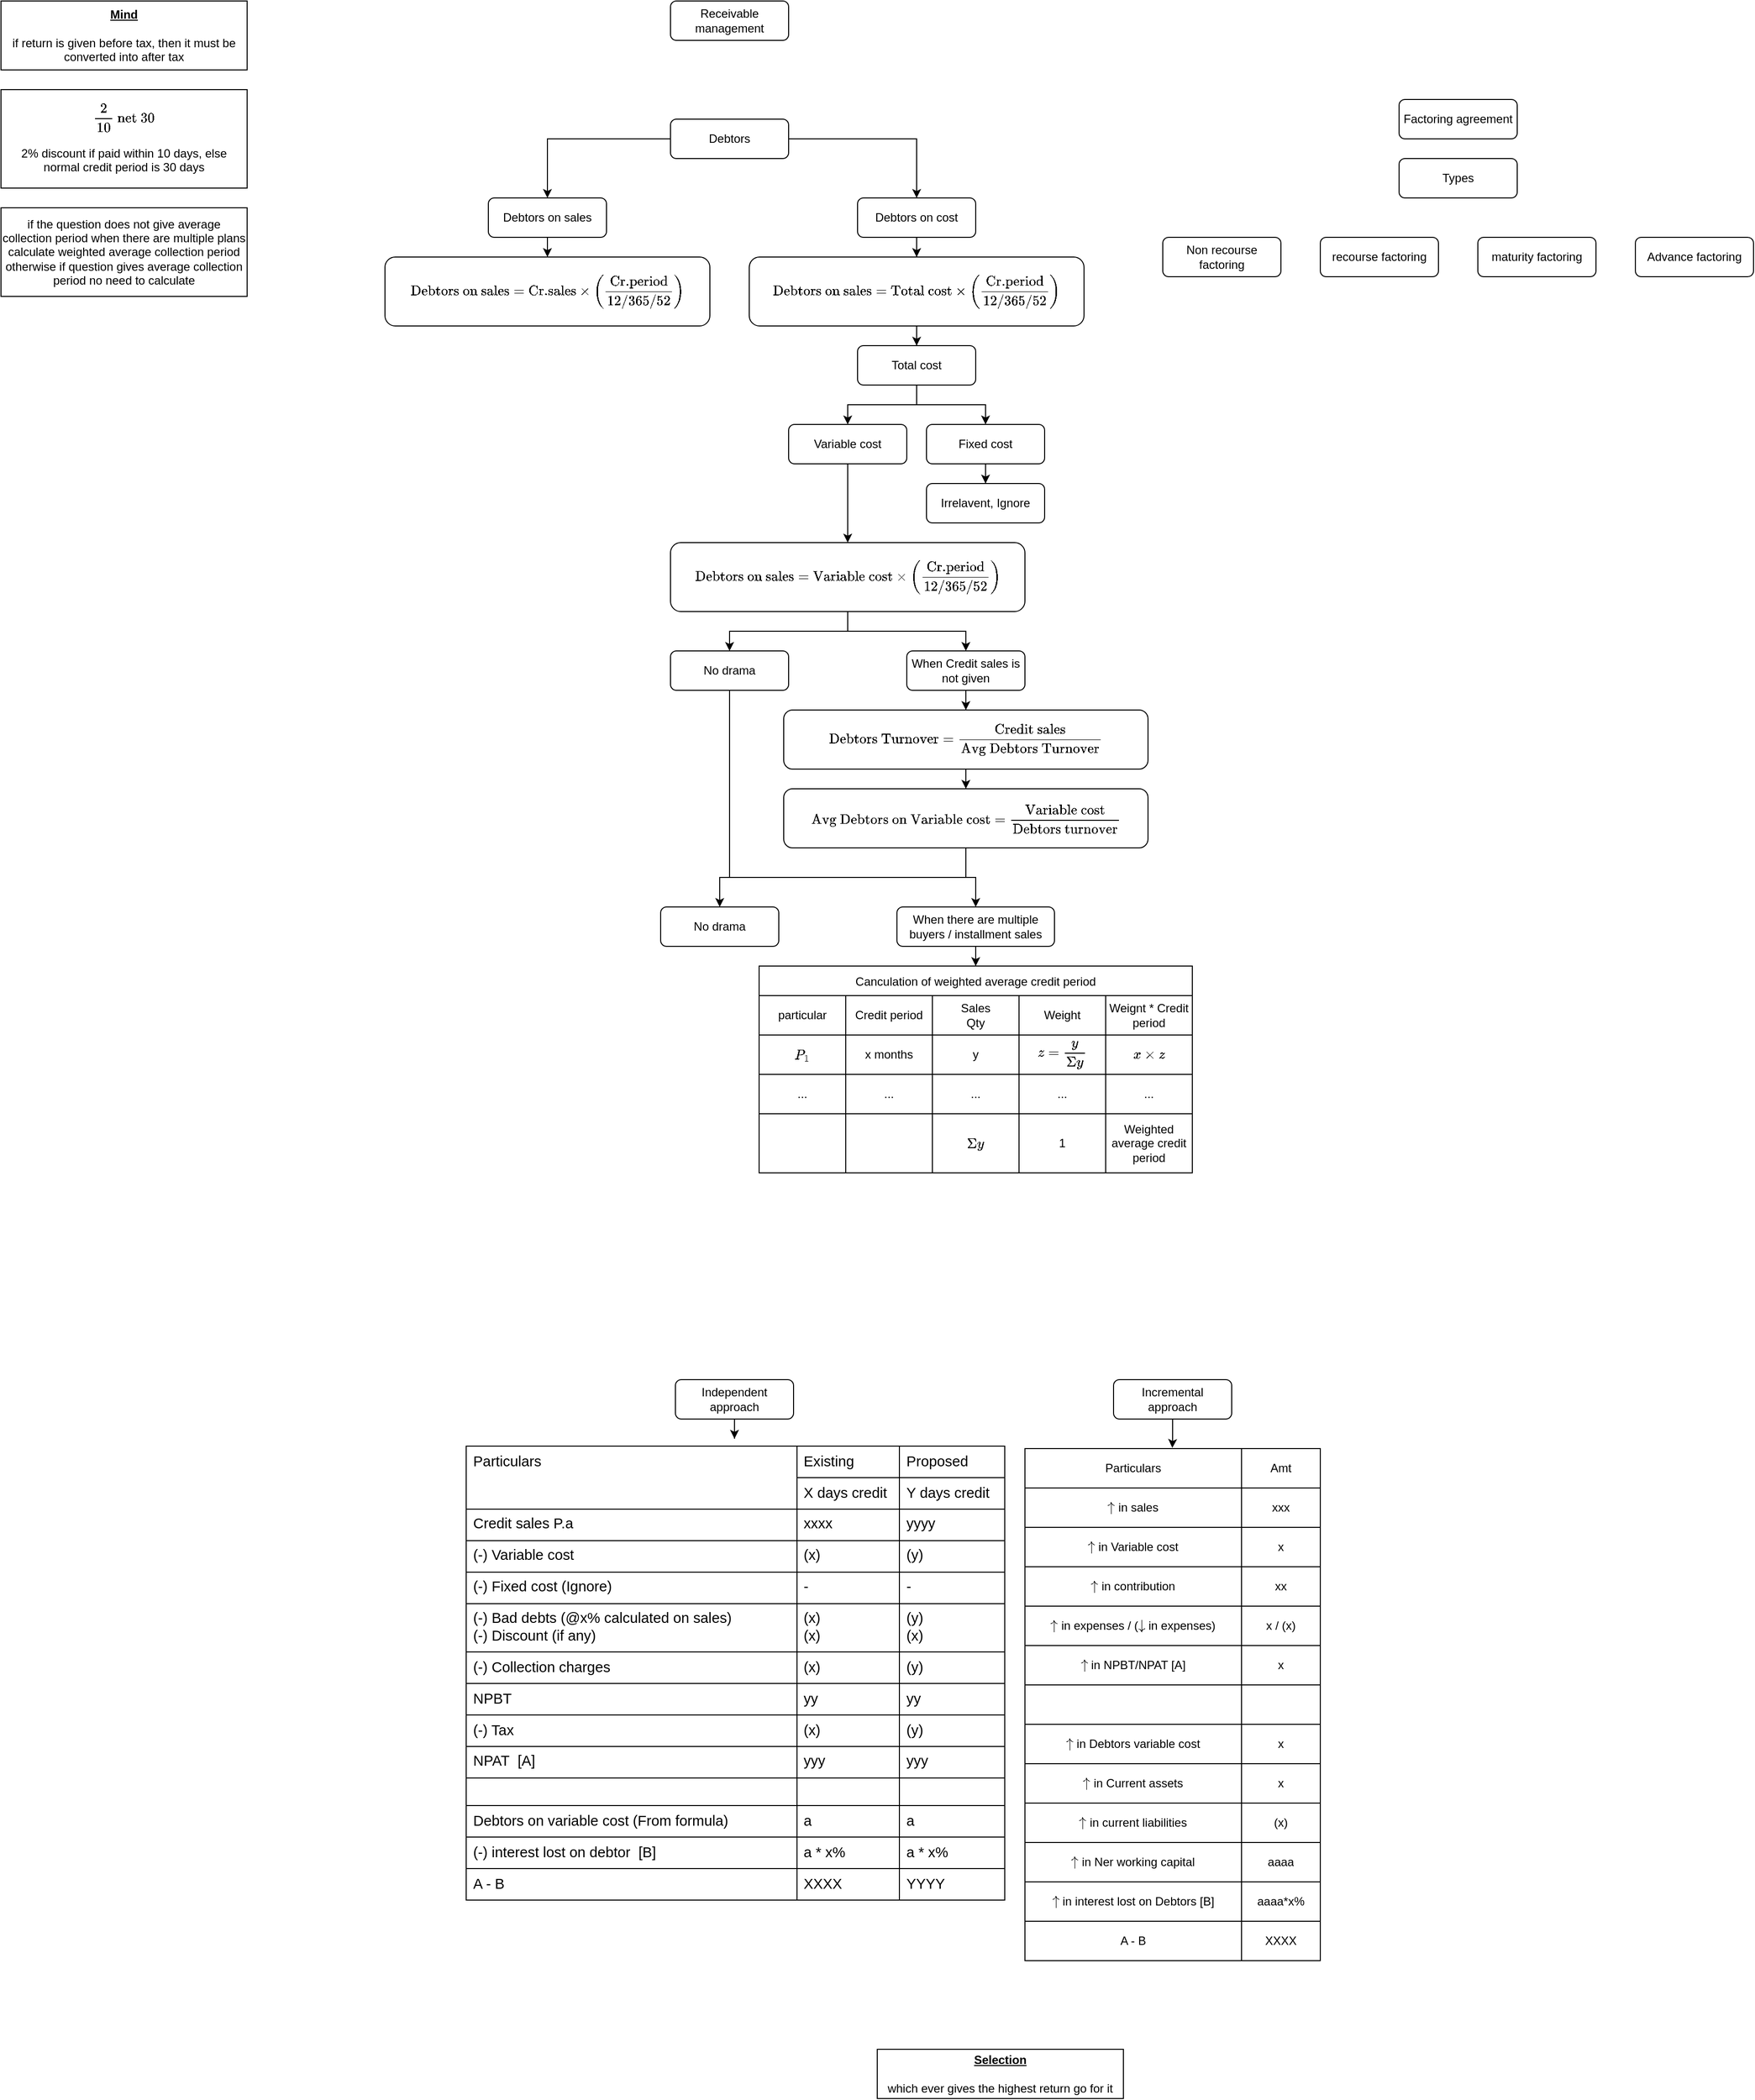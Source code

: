 <mxfile version="14.9.3" type="github">
  <diagram id="UIdEuoUsaXTuPdmNOl_K" name="Page-1">
    <mxGraphModel dx="2636" dy="896" grid="1" gridSize="10" guides="1" tooltips="1" connect="1" arrows="1" fold="1" page="1" pageScale="1" pageWidth="850" pageHeight="1100" math="1" shadow="0">
      <root>
        <mxCell id="0" />
        <mxCell id="1" parent="0" />
        <mxCell id="jX1o0PaKv8pk1o8IosKb-1" value="Receivable management" style="rounded=1;whiteSpace=wrap;html=1;" parent="1" vertex="1">
          <mxGeometry x="360" width="120" height="40" as="geometry" />
        </mxCell>
        <mxCell id="jX1o0PaKv8pk1o8IosKb-22" style="edgeStyle=orthogonalEdgeStyle;rounded=0;orthogonalLoop=1;jettySize=auto;html=1;" parent="1" source="jX1o0PaKv8pk1o8IosKb-2" target="jX1o0PaKv8pk1o8IosKb-3" edge="1">
          <mxGeometry relative="1" as="geometry" />
        </mxCell>
        <mxCell id="jX1o0PaKv8pk1o8IosKb-23" style="edgeStyle=orthogonalEdgeStyle;rounded=0;orthogonalLoop=1;jettySize=auto;html=1;" parent="1" source="jX1o0PaKv8pk1o8IosKb-2" target="jX1o0PaKv8pk1o8IosKb-4" edge="1">
          <mxGeometry relative="1" as="geometry" />
        </mxCell>
        <mxCell id="jX1o0PaKv8pk1o8IosKb-2" value="Debtors" style="rounded=1;whiteSpace=wrap;html=1;" parent="1" vertex="1">
          <mxGeometry x="360" y="120" width="120" height="40" as="geometry" />
        </mxCell>
        <mxCell id="jX1o0PaKv8pk1o8IosKb-6" style="edgeStyle=orthogonalEdgeStyle;rounded=0;orthogonalLoop=1;jettySize=auto;html=1;" parent="1" source="jX1o0PaKv8pk1o8IosKb-3" target="jX1o0PaKv8pk1o8IosKb-5" edge="1">
          <mxGeometry relative="1" as="geometry" />
        </mxCell>
        <mxCell id="jX1o0PaKv8pk1o8IosKb-3" value="Debtors on sales" style="rounded=1;whiteSpace=wrap;html=1;" parent="1" vertex="1">
          <mxGeometry x="175" y="200" width="120" height="40" as="geometry" />
        </mxCell>
        <mxCell id="jX1o0PaKv8pk1o8IosKb-9" style="edgeStyle=orthogonalEdgeStyle;rounded=0;orthogonalLoop=1;jettySize=auto;html=1;" parent="1" source="jX1o0PaKv8pk1o8IosKb-4" target="jX1o0PaKv8pk1o8IosKb-7" edge="1">
          <mxGeometry relative="1" as="geometry" />
        </mxCell>
        <mxCell id="jX1o0PaKv8pk1o8IosKb-4" value="Debtors on cost" style="rounded=1;whiteSpace=wrap;html=1;" parent="1" vertex="1">
          <mxGeometry x="550" y="200" width="120" height="40" as="geometry" />
        </mxCell>
        <mxCell id="jX1o0PaKv8pk1o8IosKb-5" value="`\text{Debtors on sales} = \text{Cr.sales} xx (\text{Cr.period}/\text{12/365/52})`" style="rounded=1;whiteSpace=wrap;html=1;" parent="1" vertex="1">
          <mxGeometry x="70" y="260" width="330" height="70" as="geometry" />
        </mxCell>
        <mxCell id="jX1o0PaKv8pk1o8IosKb-20" style="edgeStyle=orthogonalEdgeStyle;rounded=0;orthogonalLoop=1;jettySize=auto;html=1;" parent="1" source="jX1o0PaKv8pk1o8IosKb-7" target="jX1o0PaKv8pk1o8IosKb-10" edge="1">
          <mxGeometry relative="1" as="geometry" />
        </mxCell>
        <mxCell id="jX1o0PaKv8pk1o8IosKb-7" value="`\text{Debtors on sales} = \text{Total cost} xx (\text{Cr.period}/\text{12/365/52})`" style="rounded=1;whiteSpace=wrap;html=1;" parent="1" vertex="1">
          <mxGeometry x="440" y="260" width="340" height="70" as="geometry" />
        </mxCell>
        <mxCell id="jX1o0PaKv8pk1o8IosKb-13" style="edgeStyle=orthogonalEdgeStyle;rounded=0;orthogonalLoop=1;jettySize=auto;html=1;" parent="1" source="jX1o0PaKv8pk1o8IosKb-10" target="jX1o0PaKv8pk1o8IosKb-11" edge="1">
          <mxGeometry relative="1" as="geometry" />
        </mxCell>
        <mxCell id="jX1o0PaKv8pk1o8IosKb-14" style="edgeStyle=orthogonalEdgeStyle;rounded=0;orthogonalLoop=1;jettySize=auto;html=1;" parent="1" source="jX1o0PaKv8pk1o8IosKb-10" target="jX1o0PaKv8pk1o8IosKb-12" edge="1">
          <mxGeometry relative="1" as="geometry" />
        </mxCell>
        <mxCell id="jX1o0PaKv8pk1o8IosKb-10" value="Total cost" style="rounded=1;whiteSpace=wrap;html=1;" parent="1" vertex="1">
          <mxGeometry x="550" y="350" width="120" height="40" as="geometry" />
        </mxCell>
        <mxCell id="jX1o0PaKv8pk1o8IosKb-18" style="edgeStyle=orthogonalEdgeStyle;rounded=0;orthogonalLoop=1;jettySize=auto;html=1;" parent="1" source="jX1o0PaKv8pk1o8IosKb-11" target="jX1o0PaKv8pk1o8IosKb-21" edge="1">
          <mxGeometry relative="1" as="geometry">
            <mxPoint x="540" y="490" as="targetPoint" />
          </mxGeometry>
        </mxCell>
        <mxCell id="jX1o0PaKv8pk1o8IosKb-11" value="Variable cost" style="rounded=1;whiteSpace=wrap;html=1;" parent="1" vertex="1">
          <mxGeometry x="480" y="430" width="120" height="40" as="geometry" />
        </mxCell>
        <mxCell id="jX1o0PaKv8pk1o8IosKb-19" style="edgeStyle=orthogonalEdgeStyle;rounded=0;orthogonalLoop=1;jettySize=auto;html=1;" parent="1" source="jX1o0PaKv8pk1o8IosKb-12" target="jX1o0PaKv8pk1o8IosKb-17" edge="1">
          <mxGeometry relative="1" as="geometry" />
        </mxCell>
        <mxCell id="jX1o0PaKv8pk1o8IosKb-12" value="Fixed cost" style="rounded=1;whiteSpace=wrap;html=1;" parent="1" vertex="1">
          <mxGeometry x="620" y="430" width="120" height="40" as="geometry" />
        </mxCell>
        <mxCell id="jX1o0PaKv8pk1o8IosKb-17" value="Irrelavent, Ignore" style="rounded=1;whiteSpace=wrap;html=1;" parent="1" vertex="1">
          <mxGeometry x="620" y="490" width="120" height="40" as="geometry" />
        </mxCell>
        <mxCell id="dmRQIC54Is3TJMsPzp_G-64" style="edgeStyle=orthogonalEdgeStyle;rounded=0;orthogonalLoop=1;jettySize=auto;html=1;entryX=0.5;entryY=0;entryDx=0;entryDy=0;" parent="1" source="jX1o0PaKv8pk1o8IosKb-21" target="dmRQIC54Is3TJMsPzp_G-56" edge="1">
          <mxGeometry relative="1" as="geometry" />
        </mxCell>
        <mxCell id="dmRQIC54Is3TJMsPzp_G-65" style="edgeStyle=orthogonalEdgeStyle;rounded=0;orthogonalLoop=1;jettySize=auto;html=1;" parent="1" source="jX1o0PaKv8pk1o8IosKb-21" target="dmRQIC54Is3TJMsPzp_G-57" edge="1">
          <mxGeometry relative="1" as="geometry" />
        </mxCell>
        <mxCell id="jX1o0PaKv8pk1o8IosKb-21" value="`\text{Debtors on sales} = \text{Variable cost} xx (\text{Cr.period}/\text{12/365/52})`" style="rounded=1;whiteSpace=wrap;html=1;" parent="1" vertex="1">
          <mxGeometry x="360" y="550" width="360" height="70" as="geometry" />
        </mxCell>
        <mxCell id="jX1o0PaKv8pk1o8IosKb-24" value="&lt;div dir=&quot;ltr&quot; style=&quot;margin-left: 0pt&quot; id=&quot;docs-internal-guid-9cd4c7f6-7fff-7b18-153d-72f92d299515&quot; align=&quot;left&quot;&gt;&lt;table style=&quot;border: none ; border-collapse: collapse&quot;&gt;&lt;colgroup&gt;&lt;col width=&quot;378&quot;&gt;&lt;col width=&quot;111&quot;&gt;&lt;col width=&quot;112&quot;&gt;&lt;/colgroup&gt;&lt;tbody&gt;&lt;tr style=&quot;height: 21pt&quot;&gt;&lt;td rowspan=&quot;2&quot; style=&quot;border-left: solid #000000 1pt ; border-right: solid #000000 1pt ; border-bottom: solid #000000 1pt ; border-top: solid #000000 1pt ; vertical-align: top ; background-color: #ffffff ; padding: 5pt 5pt 5pt 5pt ; overflow: hidden ; overflow-wrap: break-word&quot;&gt;&lt;p dir=&quot;ltr&quot; style=&quot;line-height: 1.2 ; margin-top: 0pt ; margin-bottom: 0pt&quot;&gt;&lt;span style=&quot;font-size: 11pt ; font-family: &amp;#34;arial&amp;#34; ; color: rgb(0 , 0 , 0) ; background-color: transparent ; font-weight: 400 ; font-style: normal ; font-variant: normal ; text-decoration: none ; vertical-align: baseline&quot;&gt;Particulars&lt;/span&gt;&lt;/p&gt;&lt;/td&gt;&lt;td style=&quot;border-left: solid #000000 1pt ; border-right: solid #000000 1pt ; border-bottom: solid #000000 1pt ; border-top: solid #000000 1pt ; vertical-align: top ; background-color: #ffffff ; padding: 5pt 5pt 5pt 5pt ; overflow: hidden ; overflow-wrap: break-word&quot;&gt;&lt;p dir=&quot;ltr&quot; style=&quot;line-height: 1.2 ; margin-top: 0pt ; margin-bottom: 0pt&quot;&gt;&lt;span style=&quot;font-size: 11pt ; font-family: &amp;#34;arial&amp;#34; ; color: rgb(0 , 0 , 0) ; background-color: transparent ; font-weight: 400 ; font-style: normal ; font-variant: normal ; text-decoration: none ; vertical-align: baseline&quot;&gt;Existing&lt;/span&gt;&lt;/p&gt;&lt;/td&gt;&lt;td style=&quot;border-left: solid #000000 1pt ; border-right: solid #000000 1pt ; border-bottom: solid #000000 1pt ; border-top: solid #000000 1pt ; vertical-align: top ; background-color: #ffffff ; padding: 5pt 5pt 5pt 5pt ; overflow: hidden ; overflow-wrap: break-word&quot;&gt;&lt;p dir=&quot;ltr&quot; style=&quot;line-height: 1.2 ; margin-top: 0pt ; margin-bottom: 0pt&quot;&gt;&lt;span style=&quot;font-size: 11pt ; font-family: &amp;#34;arial&amp;#34; ; color: rgb(0 , 0 , 0) ; background-color: transparent ; font-weight: 400 ; font-style: normal ; font-variant: normal ; text-decoration: none ; vertical-align: baseline&quot;&gt;Proposed&lt;/span&gt;&lt;/p&gt;&lt;/td&gt;&lt;/tr&gt;&lt;tr style=&quot;height: 21pt&quot;&gt;&lt;td style=&quot;border-left: solid #000000 1pt ; border-right: solid #000000 1pt ; border-bottom: solid #000000 1pt ; border-top: solid #000000 1pt ; vertical-align: top ; background-color: #ffffff ; padding: 5pt 5pt 5pt 5pt ; overflow: hidden ; overflow-wrap: break-word&quot;&gt;&lt;p dir=&quot;ltr&quot; style=&quot;line-height: 1.2 ; margin-top: 0pt ; margin-bottom: 0pt&quot;&gt;&lt;span style=&quot;font-size: 11pt ; font-family: &amp;#34;arial&amp;#34; ; color: rgb(0 , 0 , 0) ; background-color: transparent ; font-weight: 400 ; font-style: normal ; font-variant: normal ; text-decoration: none ; vertical-align: baseline&quot;&gt;X days credit&lt;/span&gt;&lt;/p&gt;&lt;/td&gt;&lt;td style=&quot;border-left: solid #000000 1pt ; border-right: solid #000000 1pt ; border-bottom: solid #000000 1pt ; border-top: solid #000000 1pt ; vertical-align: top ; background-color: #ffffff ; padding: 5pt 5pt 5pt 5pt ; overflow: hidden ; overflow-wrap: break-word&quot;&gt;&lt;p dir=&quot;ltr&quot; style=&quot;line-height: 1.2 ; margin-top: 0pt ; margin-bottom: 0pt&quot;&gt;&lt;span style=&quot;font-size: 11pt ; font-family: &amp;#34;arial&amp;#34; ; color: rgb(0 , 0 , 0) ; background-color: transparent ; font-weight: 400 ; font-style: normal ; font-variant: normal ; text-decoration: none ; vertical-align: baseline&quot;&gt;Y days credit&lt;/span&gt;&lt;/p&gt;&lt;/td&gt;&lt;/tr&gt;&lt;tr style=&quot;height: 0pt&quot;&gt;&lt;td style=&quot;border-left: solid #000000 1pt ; border-right: solid #000000 1pt ; border-bottom: solid #000000 1pt ; border-top: solid #000000 1pt ; vertical-align: top ; background-color: #ffffff ; padding: 5pt 5pt 5pt 5pt ; overflow: hidden ; overflow-wrap: break-word&quot;&gt;&lt;p dir=&quot;ltr&quot; style=&quot;line-height: 1.2 ; margin-top: 0pt ; margin-bottom: 0pt&quot;&gt;&lt;span style=&quot;font-size: 11pt ; font-family: &amp;#34;arial&amp;#34; ; color: rgb(0 , 0 , 0) ; background-color: transparent ; font-weight: 400 ; font-style: normal ; font-variant: normal ; text-decoration: none ; vertical-align: baseline&quot;&gt;Credit sales P.a&lt;/span&gt;&lt;/p&gt;&lt;/td&gt;&lt;td style=&quot;border-left: solid #000000 1pt ; border-right: solid #000000 1pt ; border-bottom: solid #000000 1pt ; border-top: solid #000000 1pt ; vertical-align: top ; background-color: #ffffff ; padding: 5pt 5pt 5pt 5pt ; overflow: hidden ; overflow-wrap: break-word&quot;&gt;&lt;p dir=&quot;ltr&quot; style=&quot;line-height: 1.2 ; margin-top: 0pt ; margin-bottom: 0pt&quot;&gt;&lt;span style=&quot;font-size: 11pt ; font-family: &amp;#34;arial&amp;#34; ; color: rgb(0 , 0 , 0) ; background-color: transparent ; font-weight: 400 ; font-style: normal ; font-variant: normal ; text-decoration: none ; vertical-align: baseline&quot;&gt;xxxx&lt;/span&gt;&lt;/p&gt;&lt;/td&gt;&lt;td style=&quot;border-left: solid #000000 1pt ; border-right: solid #000000 1pt ; border-bottom: solid #000000 1pt ; border-top: solid #000000 1pt ; vertical-align: top ; background-color: #ffffff ; padding: 5pt 5pt 5pt 5pt ; overflow: hidden ; overflow-wrap: break-word&quot;&gt;&lt;p dir=&quot;ltr&quot; style=&quot;line-height: 1.2 ; margin-top: 0pt ; margin-bottom: 0pt&quot;&gt;&lt;span style=&quot;font-size: 11pt ; font-family: &amp;#34;arial&amp;#34; ; color: rgb(0 , 0 , 0) ; background-color: transparent ; font-weight: 400 ; font-style: normal ; font-variant: normal ; text-decoration: none ; vertical-align: baseline&quot;&gt;yyyy&lt;/span&gt;&lt;/p&gt;&lt;/td&gt;&lt;/tr&gt;&lt;tr style=&quot;height: 0pt&quot;&gt;&lt;td style=&quot;border-left: solid #000000 1pt ; border-right: solid #000000 1pt ; border-bottom: solid #000000 1pt ; border-top: solid #000000 1pt ; vertical-align: top ; background-color: #ffffff ; padding: 5pt 5pt 5pt 5pt ; overflow: hidden ; overflow-wrap: break-word&quot;&gt;&lt;p dir=&quot;ltr&quot; style=&quot;line-height: 1.2 ; margin-top: 0pt ; margin-bottom: 0pt&quot;&gt;&lt;span style=&quot;font-size: 11pt ; font-family: &amp;#34;arial&amp;#34; ; color: rgb(0 , 0 , 0) ; background-color: transparent ; font-weight: 400 ; font-style: normal ; font-variant: normal ; text-decoration: none ; vertical-align: baseline&quot;&gt;(-) Variable cost&lt;/span&gt;&lt;/p&gt;&lt;/td&gt;&lt;td style=&quot;border-left: solid #000000 1pt ; border-right: solid #000000 1pt ; border-bottom: solid #000000 1pt ; border-top: solid #000000 1pt ; vertical-align: top ; background-color: #ffffff ; padding: 5pt 5pt 5pt 5pt ; overflow: hidden ; overflow-wrap: break-word&quot;&gt;&lt;p dir=&quot;ltr&quot; style=&quot;line-height: 1.2 ; margin-top: 0pt ; margin-bottom: 0pt&quot;&gt;&lt;span style=&quot;font-size: 11pt ; font-family: &amp;#34;arial&amp;#34; ; color: rgb(0 , 0 , 0) ; background-color: transparent ; font-weight: 400 ; font-style: normal ; font-variant: normal ; text-decoration: none ; vertical-align: baseline&quot;&gt;(x)&lt;/span&gt;&lt;/p&gt;&lt;/td&gt;&lt;td style=&quot;border-left: solid #000000 1pt ; border-right: solid #000000 1pt ; border-bottom: solid #000000 1pt ; border-top: solid #000000 1pt ; vertical-align: top ; background-color: #ffffff ; padding: 5pt 5pt 5pt 5pt ; overflow: hidden ; overflow-wrap: break-word&quot;&gt;&lt;p dir=&quot;ltr&quot; style=&quot;line-height: 1.2 ; margin-top: 0pt ; margin-bottom: 0pt&quot;&gt;&lt;span style=&quot;font-size: 11pt ; font-family: &amp;#34;arial&amp;#34; ; color: rgb(0 , 0 , 0) ; background-color: transparent ; font-weight: 400 ; font-style: normal ; font-variant: normal ; text-decoration: none ; vertical-align: baseline&quot;&gt;(y)&lt;/span&gt;&lt;/p&gt;&lt;/td&gt;&lt;/tr&gt;&lt;tr style=&quot;height: 0pt&quot;&gt;&lt;td style=&quot;border-left: solid #000000 1pt ; border-right: solid #000000 1pt ; border-bottom: solid #000000 1pt ; border-top: solid #000000 1pt ; vertical-align: top ; background-color: #ffffff ; padding: 5pt 5pt 5pt 5pt ; overflow: hidden ; overflow-wrap: break-word&quot;&gt;&lt;p dir=&quot;ltr&quot; style=&quot;line-height: 1.2 ; margin-top: 0pt ; margin-bottom: 0pt&quot;&gt;&lt;span style=&quot;font-size: 11pt ; font-family: &amp;#34;arial&amp;#34; ; color: rgb(0 , 0 , 0) ; background-color: transparent ; font-weight: 400 ; font-style: normal ; font-variant: normal ; text-decoration: none ; vertical-align: baseline&quot;&gt;(-) Fixed cost (Ignore)&lt;/span&gt;&lt;/p&gt;&lt;/td&gt;&lt;td style=&quot;border-left: solid #000000 1pt ; border-right: solid #000000 1pt ; border-bottom: solid #000000 1pt ; border-top: solid #000000 1pt ; vertical-align: top ; background-color: #ffffff ; padding: 5pt 5pt 5pt 5pt ; overflow: hidden ; overflow-wrap: break-word&quot;&gt;&lt;p dir=&quot;ltr&quot; style=&quot;line-height: 1.2 ; margin-top: 0pt ; margin-bottom: 0pt&quot;&gt;&lt;span style=&quot;font-size: 11pt ; font-family: &amp;#34;arial&amp;#34; ; color: rgb(0 , 0 , 0) ; background-color: transparent ; font-weight: 400 ; font-style: normal ; font-variant: normal ; text-decoration: none ; vertical-align: baseline&quot;&gt;-&lt;/span&gt;&lt;/p&gt;&lt;/td&gt;&lt;td style=&quot;border-left: solid #000000 1pt ; border-right: solid #000000 1pt ; border-bottom: solid #000000 1pt ; border-top: solid #000000 1pt ; vertical-align: top ; background-color: #ffffff ; padding: 5pt 5pt 5pt 5pt ; overflow: hidden ; overflow-wrap: break-word&quot;&gt;&lt;p dir=&quot;ltr&quot; style=&quot;line-height: 1.2 ; margin-top: 0pt ; margin-bottom: 0pt&quot;&gt;&lt;span style=&quot;font-size: 11pt ; font-family: &amp;#34;arial&amp;#34; ; color: rgb(0 , 0 , 0) ; background-color: transparent ; font-weight: 400 ; font-style: normal ; font-variant: normal ; text-decoration: none ; vertical-align: baseline&quot;&gt;-&lt;/span&gt;&lt;/p&gt;&lt;/td&gt;&lt;/tr&gt;&lt;tr style=&quot;height: 0pt&quot;&gt;&lt;td style=&quot;border-left: solid #000000 1pt ; border-right: solid #000000 1pt ; border-bottom: solid #000000 1pt ; border-top: solid #000000 1pt ; vertical-align: top ; background-color: #ffffff ; padding: 5pt 5pt 5pt 5pt ; overflow: hidden ; overflow-wrap: break-word&quot;&gt;&lt;p dir=&quot;ltr&quot; style=&quot;line-height: 1.2 ; margin-top: 0pt ; margin-bottom: 0pt&quot;&gt;&lt;span style=&quot;font-size: 11pt ; font-family: &amp;#34;arial&amp;#34; ; color: rgb(0 , 0 , 0) ; background-color: transparent ; font-weight: 400 ; font-style: normal ; font-variant: normal ; text-decoration: none ; vertical-align: baseline&quot;&gt;(-) Bad debts (@x% calculated on sales)&lt;br&gt;&lt;/span&gt;&lt;/p&gt;&lt;p dir=&quot;ltr&quot; style=&quot;line-height: 1.2 ; margin-top: 0pt ; margin-bottom: 0pt&quot;&gt;&lt;span style=&quot;font-size: 11pt ; font-family: &amp;#34;arial&amp;#34; ; color: rgb(0 , 0 , 0) ; background-color: transparent ; font-weight: 400 ; font-style: normal ; font-variant: normal ; text-decoration: none ; vertical-align: baseline&quot;&gt;(-) Discount (if any)&lt;br&gt;&lt;/span&gt;&lt;/p&gt;&lt;/td&gt;&lt;td style=&quot;border-left: solid #000000 1pt ; border-right: solid #000000 1pt ; border-bottom: solid #000000 1pt ; border-top: solid #000000 1pt ; vertical-align: top ; background-color: #ffffff ; padding: 5pt 5pt 5pt 5pt ; overflow: hidden ; overflow-wrap: break-word&quot;&gt;&lt;p dir=&quot;ltr&quot; style=&quot;line-height: 1.2 ; margin-top: 0pt ; margin-bottom: 0pt&quot;&gt;&lt;span style=&quot;font-size: 11pt ; font-family: &amp;#34;arial&amp;#34; ; color: rgb(0 , 0 , 0) ; background-color: transparent ; font-weight: 400 ; font-style: normal ; font-variant: normal ; text-decoration: none ; vertical-align: baseline&quot;&gt;(x)&lt;/span&gt;&lt;/p&gt;&lt;p dir=&quot;ltr&quot; style=&quot;line-height: 1.2 ; margin-top: 0pt ; margin-bottom: 0pt&quot;&gt;&lt;span style=&quot;font-size: 11pt ; font-family: &amp;#34;arial&amp;#34; ; color: rgb(0 , 0 , 0) ; background-color: transparent ; font-weight: 400 ; font-style: normal ; font-variant: normal ; text-decoration: none ; vertical-align: baseline&quot;&gt;(x)&lt;br&gt;&lt;/span&gt;&lt;/p&gt;&lt;/td&gt;&lt;td style=&quot;border-left: solid #000000 1pt ; border-right: solid #000000 1pt ; border-bottom: solid #000000 1pt ; border-top: solid #000000 1pt ; vertical-align: top ; background-color: #ffffff ; padding: 5pt 5pt 5pt 5pt ; overflow: hidden ; overflow-wrap: break-word&quot;&gt;&lt;p dir=&quot;ltr&quot; style=&quot;line-height: 1.2 ; margin-top: 0pt ; margin-bottom: 0pt&quot;&gt;&lt;span style=&quot;font-size: 11pt ; font-family: &amp;#34;arial&amp;#34; ; color: rgb(0 , 0 , 0) ; background-color: transparent ; font-weight: 400 ; font-style: normal ; font-variant: normal ; text-decoration: none ; vertical-align: baseline&quot;&gt;(y)&lt;/span&gt;&lt;/p&gt;&lt;p dir=&quot;ltr&quot; style=&quot;line-height: 1.2 ; margin-top: 0pt ; margin-bottom: 0pt&quot;&gt;&lt;span style=&quot;font-size: 11pt ; font-family: &amp;#34;arial&amp;#34; ; color: rgb(0 , 0 , 0) ; background-color: transparent ; font-weight: 400 ; font-style: normal ; font-variant: normal ; text-decoration: none ; vertical-align: baseline&quot;&gt;(x)&lt;br&gt;&lt;/span&gt;&lt;/p&gt;&lt;/td&gt;&lt;/tr&gt;&lt;tr style=&quot;height: 0pt&quot;&gt;&lt;td style=&quot;border-left: solid #000000 1pt ; border-right: solid #000000 1pt ; border-bottom: solid #000000 1pt ; border-top: solid #000000 1pt ; vertical-align: top ; background-color: #ffffff ; padding: 5pt 5pt 5pt 5pt ; overflow: hidden ; overflow-wrap: break-word&quot;&gt;&lt;p dir=&quot;ltr&quot; style=&quot;line-height: 1.2 ; margin-top: 0pt ; margin-bottom: 0pt&quot;&gt;&lt;span style=&quot;font-size: 11pt ; font-family: &amp;#34;arial&amp;#34; ; color: rgb(0 , 0 , 0) ; background-color: transparent ; font-weight: 400 ; font-style: normal ; font-variant: normal ; text-decoration: none ; vertical-align: baseline&quot;&gt;(-) Collection charges&lt;/span&gt;&lt;/p&gt;&lt;/td&gt;&lt;td style=&quot;border-left: solid #000000 1pt ; border-right: solid #000000 1pt ; border-bottom: solid #000000 1pt ; border-top: solid #000000 1pt ; vertical-align: top ; background-color: #ffffff ; padding: 5pt 5pt 5pt 5pt ; overflow: hidden ; overflow-wrap: break-word&quot;&gt;&lt;p dir=&quot;ltr&quot; style=&quot;line-height: 1.2 ; margin-top: 0pt ; margin-bottom: 0pt&quot;&gt;&lt;span style=&quot;font-size: 11pt ; font-family: &amp;#34;arial&amp;#34; ; color: rgb(0 , 0 , 0) ; background-color: transparent ; font-weight: 400 ; font-style: normal ; font-variant: normal ; text-decoration: none ; vertical-align: baseline&quot;&gt;(x)&lt;/span&gt;&lt;/p&gt;&lt;/td&gt;&lt;td style=&quot;border-left: solid #000000 1pt ; border-right: solid #000000 1pt ; border-bottom: solid #000000 1pt ; border-top: solid #000000 1pt ; vertical-align: top ; background-color: #ffffff ; padding: 5pt 5pt 5pt 5pt ; overflow: hidden ; overflow-wrap: break-word&quot;&gt;&lt;p dir=&quot;ltr&quot; style=&quot;line-height: 1.2 ; margin-top: 0pt ; margin-bottom: 0pt&quot;&gt;&lt;span style=&quot;font-size: 11pt ; font-family: &amp;#34;arial&amp;#34; ; color: rgb(0 , 0 , 0) ; background-color: transparent ; font-weight: 400 ; font-style: normal ; font-variant: normal ; text-decoration: none ; vertical-align: baseline&quot;&gt;(y)&lt;/span&gt;&lt;/p&gt;&lt;/td&gt;&lt;/tr&gt;&lt;tr style=&quot;height: 0pt&quot;&gt;&lt;td style=&quot;border-left: solid #000000 1pt ; border-right: solid #000000 1pt ; border-bottom: solid #000000 1pt ; border-top: solid #000000 1pt ; vertical-align: top ; background-color: #ffffff ; padding: 5pt 5pt 5pt 5pt ; overflow: hidden ; overflow-wrap: break-word&quot;&gt;&lt;p dir=&quot;ltr&quot; style=&quot;line-height: 1.2 ; margin-top: 0pt ; margin-bottom: 0pt&quot;&gt;&lt;span style=&quot;font-size: 11pt ; font-family: &amp;#34;arial&amp;#34; ; color: rgb(0 , 0 , 0) ; background-color: transparent ; font-weight: 400 ; font-style: normal ; font-variant: normal ; text-decoration: none ; vertical-align: baseline&quot;&gt;NPBT&lt;/span&gt;&lt;/p&gt;&lt;/td&gt;&lt;td style=&quot;border-left: solid #000000 1pt ; border-right: solid #000000 1pt ; border-bottom: solid #000000 1pt ; border-top: solid #000000 1pt ; vertical-align: top ; background-color: #ffffff ; padding: 5pt 5pt 5pt 5pt ; overflow: hidden ; overflow-wrap: break-word&quot;&gt;&lt;p dir=&quot;ltr&quot; style=&quot;line-height: 1.2 ; margin-top: 0pt ; margin-bottom: 0pt&quot;&gt;&lt;span style=&quot;font-size: 11pt ; font-family: &amp;#34;arial&amp;#34; ; color: rgb(0 , 0 , 0) ; background-color: transparent ; font-weight: 400 ; font-style: normal ; font-variant: normal ; text-decoration: none ; vertical-align: baseline&quot;&gt;yy&lt;/span&gt;&lt;/p&gt;&lt;/td&gt;&lt;td style=&quot;border-left: solid #000000 1pt ; border-right: solid #000000 1pt ; border-bottom: solid #000000 1pt ; border-top: solid #000000 1pt ; vertical-align: top ; background-color: #ffffff ; padding: 5pt 5pt 5pt 5pt ; overflow: hidden ; overflow-wrap: break-word&quot;&gt;&lt;p dir=&quot;ltr&quot; style=&quot;line-height: 1.2 ; margin-top: 0pt ; margin-bottom: 0pt&quot;&gt;&lt;span style=&quot;font-size: 11pt ; font-family: &amp;#34;arial&amp;#34; ; color: rgb(0 , 0 , 0) ; background-color: transparent ; font-weight: 400 ; font-style: normal ; font-variant: normal ; text-decoration: none ; vertical-align: baseline&quot;&gt;yy&lt;/span&gt;&lt;/p&gt;&lt;/td&gt;&lt;/tr&gt;&lt;tr style=&quot;height: 0pt&quot;&gt;&lt;td style=&quot;border-left: solid #000000 1pt ; border-right: solid #000000 1pt ; border-bottom: solid #000000 1pt ; border-top: solid #000000 1pt ; vertical-align: top ; background-color: #ffffff ; padding: 5pt 5pt 5pt 5pt ; overflow: hidden ; overflow-wrap: break-word&quot;&gt;&lt;p dir=&quot;ltr&quot; style=&quot;line-height: 1.2 ; margin-top: 0pt ; margin-bottom: 0pt&quot;&gt;&lt;span style=&quot;font-size: 11pt ; font-family: &amp;#34;arial&amp;#34; ; color: rgb(0 , 0 , 0) ; background-color: transparent ; font-weight: 400 ; font-style: normal ; font-variant: normal ; text-decoration: none ; vertical-align: baseline&quot;&gt;(-) Tax&lt;/span&gt;&lt;/p&gt;&lt;/td&gt;&lt;td style=&quot;border-left: solid #000000 1pt ; border-right: solid #000000 1pt ; border-bottom: solid #000000 1pt ; border-top: solid #000000 1pt ; vertical-align: top ; background-color: #ffffff ; padding: 5pt 5pt 5pt 5pt ; overflow: hidden ; overflow-wrap: break-word&quot;&gt;&lt;p dir=&quot;ltr&quot; style=&quot;line-height: 1.2 ; margin-top: 0pt ; margin-bottom: 0pt&quot;&gt;&lt;span style=&quot;font-size: 11pt ; font-family: &amp;#34;arial&amp;#34; ; color: rgb(0 , 0 , 0) ; background-color: transparent ; font-weight: 400 ; font-style: normal ; font-variant: normal ; text-decoration: none ; vertical-align: baseline&quot;&gt;(x)&lt;/span&gt;&lt;/p&gt;&lt;/td&gt;&lt;td style=&quot;border-left: solid #000000 1pt ; border-right: solid #000000 1pt ; border-bottom: solid #000000 1pt ; border-top: solid #000000 1pt ; vertical-align: top ; background-color: #ffffff ; padding: 5pt 5pt 5pt 5pt ; overflow: hidden ; overflow-wrap: break-word&quot;&gt;&lt;p dir=&quot;ltr&quot; style=&quot;line-height: 1.2 ; margin-top: 0pt ; margin-bottom: 0pt&quot;&gt;&lt;span style=&quot;font-size: 11pt ; font-family: &amp;#34;arial&amp;#34; ; color: rgb(0 , 0 , 0) ; background-color: transparent ; font-weight: 400 ; font-style: normal ; font-variant: normal ; text-decoration: none ; vertical-align: baseline&quot;&gt;(y)&lt;/span&gt;&lt;/p&gt;&lt;/td&gt;&lt;/tr&gt;&lt;tr style=&quot;height: 0pt&quot;&gt;&lt;td style=&quot;border-left: solid #000000 1pt ; border-right: solid #000000 1pt ; border-bottom: solid #000000 1pt ; border-top: solid #000000 1pt ; vertical-align: top ; background-color: #ffffff ; padding: 5pt 5pt 5pt 5pt ; overflow: hidden ; overflow-wrap: break-word&quot;&gt;&lt;p dir=&quot;ltr&quot; style=&quot;line-height: 1.2 ; margin-top: 0pt ; margin-bottom: 0pt&quot;&gt;&lt;span style=&quot;font-size: 11pt ; font-family: &amp;#34;arial&amp;#34; ; color: rgb(0 , 0 , 0) ; background-color: transparent ; font-weight: 400 ; font-style: normal ; font-variant: normal ; text-decoration: none ; vertical-align: baseline&quot;&gt;NPAT&amp;nbsp; [A]&lt;/span&gt;&lt;/p&gt;&lt;/td&gt;&lt;td style=&quot;border-left: solid #000000 1pt ; border-right: solid #000000 1pt ; border-bottom: solid #000000 1pt ; border-top: solid #000000 1pt ; vertical-align: top ; background-color: #ffffff ; padding: 5pt 5pt 5pt 5pt ; overflow: hidden ; overflow-wrap: break-word&quot;&gt;&lt;p dir=&quot;ltr&quot; style=&quot;line-height: 1.2 ; margin-top: 0pt ; margin-bottom: 0pt&quot;&gt;&lt;span style=&quot;font-size: 11pt ; font-family: &amp;#34;arial&amp;#34; ; color: rgb(0 , 0 , 0) ; background-color: transparent ; font-weight: 400 ; font-style: normal ; font-variant: normal ; text-decoration: none ; vertical-align: baseline&quot;&gt;yyy&lt;/span&gt;&lt;/p&gt;&lt;/td&gt;&lt;td style=&quot;border-left: solid #000000 1pt ; border-right: solid #000000 1pt ; border-bottom: solid #000000 1pt ; border-top: solid #000000 1pt ; vertical-align: top ; background-color: #ffffff ; padding: 5pt 5pt 5pt 5pt ; overflow: hidden ; overflow-wrap: break-word&quot;&gt;&lt;p dir=&quot;ltr&quot; style=&quot;line-height: 1.2 ; margin-top: 0pt ; margin-bottom: 0pt&quot;&gt;&lt;span style=&quot;font-size: 11pt ; font-family: &amp;#34;arial&amp;#34; ; color: rgb(0 , 0 , 0) ; background-color: transparent ; font-weight: 400 ; font-style: normal ; font-variant: normal ; text-decoration: none ; vertical-align: baseline&quot;&gt;yyy&lt;/span&gt;&lt;/p&gt;&lt;/td&gt;&lt;/tr&gt;&lt;tr style=&quot;height: 0pt&quot;&gt;&lt;td style=&quot;border-left: solid #000000 1pt ; border-right: solid #000000 1pt ; border-bottom: solid #000000 1pt ; border-top: solid #000000 1pt ; vertical-align: top ; background-color: #ffffff ; padding: 5pt 5pt 5pt 5pt ; overflow: hidden ; overflow-wrap: break-word&quot;&gt;&lt;br&gt;&lt;/td&gt;&lt;td style=&quot;border-left: solid #000000 1pt ; border-right: solid #000000 1pt ; border-bottom: solid #000000 1pt ; border-top: solid #000000 1pt ; vertical-align: top ; background-color: #ffffff ; padding: 5pt 5pt 5pt 5pt ; overflow: hidden ; overflow-wrap: break-word&quot;&gt;&lt;br&gt;&lt;/td&gt;&lt;td style=&quot;border-left: solid #000000 1pt ; border-right: solid #000000 1pt ; border-bottom: solid #000000 1pt ; border-top: solid #000000 1pt ; vertical-align: top ; background-color: #ffffff ; padding: 5pt 5pt 5pt 5pt ; overflow: hidden ; overflow-wrap: break-word&quot;&gt;&lt;br&gt;&lt;/td&gt;&lt;/tr&gt;&lt;tr style=&quot;height: 0pt&quot;&gt;&lt;td style=&quot;border-left: solid #000000 1pt ; border-right: solid #000000 1pt ; border-bottom: solid #000000 1pt ; border-top: solid #000000 1pt ; vertical-align: top ; background-color: #ffffff ; padding: 5pt 5pt 5pt 5pt ; overflow: hidden ; overflow-wrap: break-word&quot;&gt;&lt;p dir=&quot;ltr&quot; style=&quot;line-height: 1.2 ; margin-top: 0pt ; margin-bottom: 0pt&quot;&gt;&lt;span style=&quot;font-size: 11pt ; font-family: &amp;#34;arial&amp;#34; ; color: rgb(0 , 0 , 0) ; background-color: transparent ; font-weight: 400 ; font-style: normal ; font-variant: normal ; text-decoration: none ; vertical-align: baseline&quot;&gt;Debtors on variable cost (From formula)&lt;/span&gt;&lt;/p&gt;&lt;/td&gt;&lt;td style=&quot;border-left: solid #000000 1pt ; border-right: solid #000000 1pt ; border-bottom: solid #000000 1pt ; border-top: solid #000000 1pt ; vertical-align: top ; background-color: #ffffff ; padding: 5pt 5pt 5pt 5pt ; overflow: hidden ; overflow-wrap: break-word&quot;&gt;&lt;p dir=&quot;ltr&quot; style=&quot;line-height: 1.2 ; margin-top: 0pt ; margin-bottom: 0pt&quot;&gt;&lt;span style=&quot;font-size: 11pt ; font-family: &amp;#34;arial&amp;#34; ; color: rgb(0 , 0 , 0) ; background-color: transparent ; font-weight: 400 ; font-style: normal ; font-variant: normal ; text-decoration: none ; vertical-align: baseline&quot;&gt;a&lt;/span&gt;&lt;/p&gt;&lt;/td&gt;&lt;td style=&quot;border-left: solid #000000 1pt ; border-right: solid #000000 1pt ; border-bottom: solid #000000 1pt ; border-top: solid #000000 1pt ; vertical-align: top ; background-color: #ffffff ; padding: 5pt 5pt 5pt 5pt ; overflow: hidden ; overflow-wrap: break-word&quot;&gt;&lt;p dir=&quot;ltr&quot; style=&quot;line-height: 1.2 ; margin-top: 0pt ; margin-bottom: 0pt&quot;&gt;&lt;span style=&quot;font-size: 11pt ; font-family: &amp;#34;arial&amp;#34; ; color: rgb(0 , 0 , 0) ; background-color: transparent ; font-weight: 400 ; font-style: normal ; font-variant: normal ; text-decoration: none ; vertical-align: baseline&quot;&gt;a&lt;/span&gt;&lt;/p&gt;&lt;/td&gt;&lt;/tr&gt;&lt;tr style=&quot;height: 0pt&quot;&gt;&lt;td style=&quot;border-left: solid #000000 1pt ; border-right: solid #000000 1pt ; border-bottom: solid #000000 1pt ; border-top: solid #000000 1pt ; vertical-align: top ; background-color: #ffffff ; padding: 5pt 5pt 5pt 5pt ; overflow: hidden ; overflow-wrap: break-word&quot;&gt;&lt;p dir=&quot;ltr&quot; style=&quot;line-height: 1.2 ; margin-top: 0pt ; margin-bottom: 0pt&quot;&gt;&lt;span style=&quot;font-size: 11pt ; font-family: &amp;#34;arial&amp;#34; ; color: rgb(0 , 0 , 0) ; background-color: transparent ; font-weight: 400 ; font-style: normal ; font-variant: normal ; text-decoration: none ; vertical-align: baseline&quot;&gt;(-) interest lost on debtor&amp;nbsp; [B]&lt;/span&gt;&lt;/p&gt;&lt;/td&gt;&lt;td style=&quot;border-left: solid #000000 1pt ; border-right: solid #000000 1pt ; border-bottom: solid #000000 1pt ; border-top: solid #000000 1pt ; vertical-align: top ; background-color: #ffffff ; padding: 5pt 5pt 5pt 5pt ; overflow: hidden ; overflow-wrap: break-word&quot;&gt;&lt;p dir=&quot;ltr&quot; style=&quot;line-height: 1.2 ; margin-top: 0pt ; margin-bottom: 0pt&quot;&gt;&lt;span style=&quot;font-size: 11pt ; font-family: &amp;#34;arial&amp;#34; ; color: rgb(0 , 0 , 0) ; background-color: transparent ; font-weight: 400 ; font-style: normal ; font-variant: normal ; text-decoration: none ; vertical-align: baseline&quot;&gt;a * x%&lt;/span&gt;&lt;/p&gt;&lt;/td&gt;&lt;td style=&quot;border-left: solid #000000 1pt ; border-right: solid #000000 1pt ; border-bottom: solid #000000 1pt ; border-top: solid #000000 1pt ; vertical-align: top ; background-color: #ffffff ; padding: 5pt 5pt 5pt 5pt ; overflow: hidden ; overflow-wrap: break-word&quot;&gt;&lt;p dir=&quot;ltr&quot; style=&quot;line-height: 1.2 ; margin-top: 0pt ; margin-bottom: 0pt&quot;&gt;&lt;span style=&quot;font-size: 11pt ; font-family: &amp;#34;arial&amp;#34; ; color: rgb(0 , 0 , 0) ; background-color: transparent ; font-weight: 400 ; font-style: normal ; font-variant: normal ; text-decoration: none ; vertical-align: baseline&quot;&gt;a * x%&lt;/span&gt;&lt;/p&gt;&lt;/td&gt;&lt;/tr&gt;&lt;tr style=&quot;height: 0pt&quot;&gt;&lt;td style=&quot;border-left: solid #000000 1pt ; border-right: solid #000000 1pt ; border-bottom: solid #000000 1pt ; border-top: solid #000000 1pt ; vertical-align: top ; background-color: #ffffff ; padding: 5pt 5pt 5pt 5pt ; overflow: hidden ; overflow-wrap: break-word&quot;&gt;&lt;p dir=&quot;ltr&quot; style=&quot;line-height: 1.2 ; margin-top: 0pt ; margin-bottom: 0pt&quot;&gt;&lt;span style=&quot;font-size: 11pt ; font-family: &amp;#34;arial&amp;#34; ; color: rgb(0 , 0 , 0) ; background-color: transparent ; font-weight: 400 ; font-style: normal ; font-variant: normal ; text-decoration: none ; vertical-align: baseline&quot;&gt;A - B&lt;/span&gt;&lt;/p&gt;&lt;/td&gt;&lt;td style=&quot;border-left: solid #000000 1pt ; border-right: solid #000000 1pt ; border-bottom: solid #000000 1pt ; border-top: solid #000000 1pt ; vertical-align: top ; background-color: #ffffff ; padding: 5pt 5pt 5pt 5pt ; overflow: hidden ; overflow-wrap: break-word&quot;&gt;&lt;p dir=&quot;ltr&quot; style=&quot;line-height: 1.2 ; margin-top: 0pt ; margin-bottom: 0pt&quot;&gt;&lt;span style=&quot;font-size: 11pt ; font-family: &amp;#34;arial&amp;#34; ; color: rgb(0 , 0 , 0) ; background-color: transparent ; font-weight: 400 ; font-style: normal ; font-variant: normal ; text-decoration: none ; vertical-align: baseline&quot;&gt;XXXX&lt;/span&gt;&lt;/p&gt;&lt;/td&gt;&lt;td style=&quot;border-left: solid #000000 1pt ; border-right: solid #000000 1pt ; border-bottom: solid #000000 1pt ; border-top: solid #000000 1pt ; vertical-align: top ; background-color: #ffffff ; padding: 5pt 5pt 5pt 5pt ; overflow: hidden ; overflow-wrap: break-word&quot;&gt;&lt;p dir=&quot;ltr&quot; style=&quot;line-height: 1.2 ; margin-top: 0pt ; margin-bottom: 0pt&quot;&gt;&lt;span style=&quot;font-size: 11pt ; font-family: &amp;#34;arial&amp;#34; ; color: rgb(0 , 0 , 0) ; background-color: transparent ; font-weight: 400 ; font-style: normal ; font-variant: normal ; text-decoration: none ; vertical-align: baseline&quot;&gt;YYYY&lt;/span&gt;&lt;/p&gt;&lt;/td&gt;&lt;/tr&gt;&lt;/tbody&gt;&lt;/table&gt;&lt;/div&gt;" style="text;whiteSpace=wrap;html=1;" parent="1" vertex="1">
          <mxGeometry x="150" y="1460" width="550" height="470" as="geometry" />
        </mxCell>
        <mxCell id="dmRQIC54Is3TJMsPzp_G-55" style="edgeStyle=orthogonalEdgeStyle;rounded=0;orthogonalLoop=1;jettySize=auto;html=1;" parent="1" source="dmRQIC54Is3TJMsPzp_G-1" target="jX1o0PaKv8pk1o8IosKb-24" edge="1">
          <mxGeometry relative="1" as="geometry" />
        </mxCell>
        <mxCell id="dmRQIC54Is3TJMsPzp_G-1" value="Independent approach" style="rounded=1;whiteSpace=wrap;html=1;" parent="1" vertex="1">
          <mxGeometry x="365" y="1400" width="120" height="40" as="geometry" />
        </mxCell>
        <mxCell id="dmRQIC54Is3TJMsPzp_G-54" style="edgeStyle=orthogonalEdgeStyle;rounded=0;orthogonalLoop=1;jettySize=auto;html=1;entryX=0.499;entryY=-0.018;entryDx=0;entryDy=0;entryPerimeter=0;" parent="1" source="dmRQIC54Is3TJMsPzp_G-2" target="dmRQIC54Is3TJMsPzp_G-23" edge="1">
          <mxGeometry relative="1" as="geometry" />
        </mxCell>
        <mxCell id="dmRQIC54Is3TJMsPzp_G-2" value="&lt;div&gt;Incremental &lt;br&gt;&lt;/div&gt;&lt;div&gt;approach&lt;/div&gt;" style="rounded=1;whiteSpace=wrap;html=1;" parent="1" vertex="1">
          <mxGeometry x="810" y="1400" width="120" height="40" as="geometry" />
        </mxCell>
        <mxCell id="dmRQIC54Is3TJMsPzp_G-22" value="" style="shape=table;startSize=0;container=1;collapsible=0;childLayout=tableLayout;" parent="1" vertex="1">
          <mxGeometry x="720" y="1470" width="300" height="520" as="geometry" />
        </mxCell>
        <mxCell id="dmRQIC54Is3TJMsPzp_G-23" value="" style="shape=partialRectangle;collapsible=0;dropTarget=0;pointerEvents=0;fillColor=none;top=0;left=0;bottom=0;right=0;points=[[0,0.5],[1,0.5]];portConstraint=eastwest;" parent="dmRQIC54Is3TJMsPzp_G-22" vertex="1">
          <mxGeometry width="300" height="40" as="geometry" />
        </mxCell>
        <mxCell id="dmRQIC54Is3TJMsPzp_G-24" value="Particulars" style="shape=partialRectangle;html=1;whiteSpace=wrap;connectable=0;overflow=hidden;fillColor=none;top=0;left=0;bottom=0;right=0;pointerEvents=1;" parent="dmRQIC54Is3TJMsPzp_G-23" vertex="1">
          <mxGeometry width="220" height="40" as="geometry" />
        </mxCell>
        <mxCell id="dmRQIC54Is3TJMsPzp_G-25" value="Amt" style="shape=partialRectangle;html=1;whiteSpace=wrap;connectable=0;overflow=hidden;fillColor=none;top=0;left=0;bottom=0;right=0;pointerEvents=1;" parent="dmRQIC54Is3TJMsPzp_G-23" vertex="1">
          <mxGeometry x="220" width="80" height="40" as="geometry" />
        </mxCell>
        <mxCell id="dmRQIC54Is3TJMsPzp_G-26" value="" style="shape=partialRectangle;collapsible=0;dropTarget=0;pointerEvents=0;fillColor=none;top=0;left=0;bottom=0;right=0;points=[[0,0.5],[1,0.5]];portConstraint=eastwest;" parent="dmRQIC54Is3TJMsPzp_G-22" vertex="1">
          <mxGeometry y="40" width="300" height="40" as="geometry" />
        </mxCell>
        <mxCell id="dmRQIC54Is3TJMsPzp_G-27" value="`uarr` in sales" style="shape=partialRectangle;html=1;whiteSpace=wrap;connectable=0;overflow=hidden;fillColor=none;top=0;left=0;bottom=0;right=0;pointerEvents=1;" parent="dmRQIC54Is3TJMsPzp_G-26" vertex="1">
          <mxGeometry width="220" height="40" as="geometry" />
        </mxCell>
        <mxCell id="dmRQIC54Is3TJMsPzp_G-28" value="xxx" style="shape=partialRectangle;html=1;whiteSpace=wrap;connectable=0;overflow=hidden;fillColor=none;top=0;left=0;bottom=0;right=0;pointerEvents=1;" parent="dmRQIC54Is3TJMsPzp_G-26" vertex="1">
          <mxGeometry x="220" width="80" height="40" as="geometry" />
        </mxCell>
        <mxCell id="dmRQIC54Is3TJMsPzp_G-29" value="" style="shape=partialRectangle;collapsible=0;dropTarget=0;pointerEvents=0;fillColor=none;top=0;left=0;bottom=0;right=0;points=[[0,0.5],[1,0.5]];portConstraint=eastwest;" parent="dmRQIC54Is3TJMsPzp_G-22" vertex="1">
          <mxGeometry y="80" width="300" height="40" as="geometry" />
        </mxCell>
        <mxCell id="dmRQIC54Is3TJMsPzp_G-30" value="`uarr` in Variable cost" style="shape=partialRectangle;html=1;whiteSpace=wrap;connectable=0;overflow=hidden;fillColor=none;top=0;left=0;bottom=0;right=0;pointerEvents=1;" parent="dmRQIC54Is3TJMsPzp_G-29" vertex="1">
          <mxGeometry width="220" height="40" as="geometry" />
        </mxCell>
        <mxCell id="dmRQIC54Is3TJMsPzp_G-31" value="x" style="shape=partialRectangle;html=1;whiteSpace=wrap;connectable=0;overflow=hidden;fillColor=none;top=0;left=0;bottom=0;right=0;pointerEvents=1;" parent="dmRQIC54Is3TJMsPzp_G-29" vertex="1">
          <mxGeometry x="220" width="80" height="40" as="geometry" />
        </mxCell>
        <mxCell id="dmRQIC54Is3TJMsPzp_G-32" value="" style="shape=partialRectangle;collapsible=0;dropTarget=0;pointerEvents=0;fillColor=none;top=0;left=0;bottom=0;right=0;points=[[0,0.5],[1,0.5]];portConstraint=eastwest;" parent="dmRQIC54Is3TJMsPzp_G-22" vertex="1">
          <mxGeometry y="120" width="300" height="40" as="geometry" />
        </mxCell>
        <mxCell id="dmRQIC54Is3TJMsPzp_G-33" value="`uarr` in contribution" style="shape=partialRectangle;html=1;whiteSpace=wrap;connectable=0;overflow=hidden;fillColor=none;top=0;left=0;bottom=0;right=0;pointerEvents=1;" parent="dmRQIC54Is3TJMsPzp_G-32" vertex="1">
          <mxGeometry width="220" height="40" as="geometry" />
        </mxCell>
        <mxCell id="dmRQIC54Is3TJMsPzp_G-34" value="xx" style="shape=partialRectangle;html=1;whiteSpace=wrap;connectable=0;overflow=hidden;fillColor=none;top=0;left=0;bottom=0;right=0;pointerEvents=1;" parent="dmRQIC54Is3TJMsPzp_G-32" vertex="1">
          <mxGeometry x="220" width="80" height="40" as="geometry" />
        </mxCell>
        <mxCell id="dmRQIC54Is3TJMsPzp_G-35" value="" style="shape=partialRectangle;collapsible=0;dropTarget=0;pointerEvents=0;fillColor=none;top=0;left=0;bottom=0;right=0;points=[[0,0.5],[1,0.5]];portConstraint=eastwest;" parent="dmRQIC54Is3TJMsPzp_G-22" vertex="1">
          <mxGeometry y="160" width="300" height="40" as="geometry" />
        </mxCell>
        <mxCell id="dmRQIC54Is3TJMsPzp_G-36" value="`uarr` in expenses / (`darr` in expenses)" style="shape=partialRectangle;html=1;whiteSpace=wrap;connectable=0;overflow=hidden;fillColor=none;top=0;left=0;bottom=0;right=0;pointerEvents=1;" parent="dmRQIC54Is3TJMsPzp_G-35" vertex="1">
          <mxGeometry width="220" height="40" as="geometry" />
        </mxCell>
        <mxCell id="dmRQIC54Is3TJMsPzp_G-37" value="x / (x)" style="shape=partialRectangle;html=1;whiteSpace=wrap;connectable=0;overflow=hidden;fillColor=none;top=0;left=0;bottom=0;right=0;pointerEvents=1;" parent="dmRQIC54Is3TJMsPzp_G-35" vertex="1">
          <mxGeometry x="220" width="80" height="40" as="geometry" />
        </mxCell>
        <mxCell id="dmRQIC54Is3TJMsPzp_G-38" value="" style="shape=partialRectangle;collapsible=0;dropTarget=0;pointerEvents=0;fillColor=none;top=0;left=0;bottom=0;right=0;points=[[0,0.5],[1,0.5]];portConstraint=eastwest;" parent="dmRQIC54Is3TJMsPzp_G-22" vertex="1">
          <mxGeometry y="200" width="300" height="40" as="geometry" />
        </mxCell>
        <mxCell id="dmRQIC54Is3TJMsPzp_G-39" value="`uarr` in NPBT/NPAT [A]" style="shape=partialRectangle;html=1;whiteSpace=wrap;connectable=0;overflow=hidden;fillColor=none;top=0;left=0;bottom=0;right=0;pointerEvents=1;" parent="dmRQIC54Is3TJMsPzp_G-38" vertex="1">
          <mxGeometry width="220" height="40" as="geometry" />
        </mxCell>
        <mxCell id="dmRQIC54Is3TJMsPzp_G-40" value="x" style="shape=partialRectangle;html=1;whiteSpace=wrap;connectable=0;overflow=hidden;fillColor=none;top=0;left=0;bottom=0;right=0;pointerEvents=1;" parent="dmRQIC54Is3TJMsPzp_G-38" vertex="1">
          <mxGeometry x="220" width="80" height="40" as="geometry" />
        </mxCell>
        <mxCell id="dmRQIC54Is3TJMsPzp_G-101" style="shape=partialRectangle;collapsible=0;dropTarget=0;pointerEvents=0;fillColor=none;top=0;left=0;bottom=0;right=0;points=[[0,0.5],[1,0.5]];portConstraint=eastwest;" parent="dmRQIC54Is3TJMsPzp_G-22" vertex="1">
          <mxGeometry y="240" width="300" height="40" as="geometry" />
        </mxCell>
        <mxCell id="dmRQIC54Is3TJMsPzp_G-102" style="shape=partialRectangle;html=1;whiteSpace=wrap;connectable=0;overflow=hidden;fillColor=none;top=0;left=0;bottom=0;right=0;pointerEvents=1;" parent="dmRQIC54Is3TJMsPzp_G-101" vertex="1">
          <mxGeometry width="220" height="40" as="geometry" />
        </mxCell>
        <mxCell id="dmRQIC54Is3TJMsPzp_G-103" style="shape=partialRectangle;html=1;whiteSpace=wrap;connectable=0;overflow=hidden;fillColor=none;top=0;left=0;bottom=0;right=0;pointerEvents=1;" parent="dmRQIC54Is3TJMsPzp_G-101" vertex="1">
          <mxGeometry x="220" width="80" height="40" as="geometry" />
        </mxCell>
        <mxCell id="dmRQIC54Is3TJMsPzp_G-44" style="shape=partialRectangle;collapsible=0;dropTarget=0;pointerEvents=0;fillColor=none;top=0;left=0;bottom=0;right=0;points=[[0,0.5],[1,0.5]];portConstraint=eastwest;" parent="dmRQIC54Is3TJMsPzp_G-22" vertex="1">
          <mxGeometry y="280" width="300" height="40" as="geometry" />
        </mxCell>
        <mxCell id="dmRQIC54Is3TJMsPzp_G-45" value="`uarr` in Debtors variable cost" style="shape=partialRectangle;html=1;whiteSpace=wrap;connectable=0;overflow=hidden;fillColor=none;top=0;left=0;bottom=0;right=0;pointerEvents=1;" parent="dmRQIC54Is3TJMsPzp_G-44" vertex="1">
          <mxGeometry width="220" height="40" as="geometry" />
        </mxCell>
        <mxCell id="dmRQIC54Is3TJMsPzp_G-46" value="x" style="shape=partialRectangle;html=1;whiteSpace=wrap;connectable=0;overflow=hidden;fillColor=none;top=0;left=0;bottom=0;right=0;pointerEvents=1;" parent="dmRQIC54Is3TJMsPzp_G-44" vertex="1">
          <mxGeometry x="220" width="80" height="40" as="geometry" />
        </mxCell>
        <mxCell id="dmRQIC54Is3TJMsPzp_G-104" style="shape=partialRectangle;collapsible=0;dropTarget=0;pointerEvents=0;fillColor=none;top=0;left=0;bottom=0;right=0;points=[[0,0.5],[1,0.5]];portConstraint=eastwest;" parent="dmRQIC54Is3TJMsPzp_G-22" vertex="1">
          <mxGeometry y="320" width="300" height="40" as="geometry" />
        </mxCell>
        <mxCell id="dmRQIC54Is3TJMsPzp_G-105" value="`uarr` in Current assets" style="shape=partialRectangle;html=1;whiteSpace=wrap;connectable=0;overflow=hidden;fillColor=none;top=0;left=0;bottom=0;right=0;pointerEvents=1;" parent="dmRQIC54Is3TJMsPzp_G-104" vertex="1">
          <mxGeometry width="220" height="40" as="geometry" />
        </mxCell>
        <mxCell id="dmRQIC54Is3TJMsPzp_G-106" value="x" style="shape=partialRectangle;html=1;whiteSpace=wrap;connectable=0;overflow=hidden;fillColor=none;top=0;left=0;bottom=0;right=0;pointerEvents=1;" parent="dmRQIC54Is3TJMsPzp_G-104" vertex="1">
          <mxGeometry x="220" width="80" height="40" as="geometry" />
        </mxCell>
        <mxCell id="dmRQIC54Is3TJMsPzp_G-110" style="shape=partialRectangle;collapsible=0;dropTarget=0;pointerEvents=0;fillColor=none;top=0;left=0;bottom=0;right=0;points=[[0,0.5],[1,0.5]];portConstraint=eastwest;" parent="dmRQIC54Is3TJMsPzp_G-22" vertex="1">
          <mxGeometry y="360" width="300" height="40" as="geometry" />
        </mxCell>
        <mxCell id="dmRQIC54Is3TJMsPzp_G-111" value="`uarr` in current liabilities" style="shape=partialRectangle;html=1;whiteSpace=wrap;connectable=0;overflow=hidden;fillColor=none;top=0;left=0;bottom=0;right=0;pointerEvents=1;" parent="dmRQIC54Is3TJMsPzp_G-110" vertex="1">
          <mxGeometry width="220" height="40" as="geometry" />
        </mxCell>
        <mxCell id="dmRQIC54Is3TJMsPzp_G-112" value="(x)" style="shape=partialRectangle;html=1;whiteSpace=wrap;connectable=0;overflow=hidden;fillColor=none;top=0;left=0;bottom=0;right=0;pointerEvents=1;" parent="dmRQIC54Is3TJMsPzp_G-110" vertex="1">
          <mxGeometry x="220" width="80" height="40" as="geometry" />
        </mxCell>
        <mxCell id="dmRQIC54Is3TJMsPzp_G-107" style="shape=partialRectangle;collapsible=0;dropTarget=0;pointerEvents=0;fillColor=none;top=0;left=0;bottom=0;right=0;points=[[0,0.5],[1,0.5]];portConstraint=eastwest;" parent="dmRQIC54Is3TJMsPzp_G-22" vertex="1">
          <mxGeometry y="400" width="300" height="40" as="geometry" />
        </mxCell>
        <mxCell id="dmRQIC54Is3TJMsPzp_G-108" value="`uarr` in Ner working capital" style="shape=partialRectangle;html=1;whiteSpace=wrap;connectable=0;overflow=hidden;fillColor=none;top=0;left=0;bottom=0;right=0;pointerEvents=1;" parent="dmRQIC54Is3TJMsPzp_G-107" vertex="1">
          <mxGeometry width="220" height="40" as="geometry" />
        </mxCell>
        <mxCell id="dmRQIC54Is3TJMsPzp_G-109" value="aaaa" style="shape=partialRectangle;html=1;whiteSpace=wrap;connectable=0;overflow=hidden;fillColor=none;top=0;left=0;bottom=0;right=0;pointerEvents=1;" parent="dmRQIC54Is3TJMsPzp_G-107" vertex="1">
          <mxGeometry x="220" width="80" height="40" as="geometry" />
        </mxCell>
        <mxCell id="dmRQIC54Is3TJMsPzp_G-41" style="shape=partialRectangle;collapsible=0;dropTarget=0;pointerEvents=0;fillColor=none;top=0;left=0;bottom=0;right=0;points=[[0,0.5],[1,0.5]];portConstraint=eastwest;" parent="dmRQIC54Is3TJMsPzp_G-22" vertex="1">
          <mxGeometry y="440" width="300" height="40" as="geometry" />
        </mxCell>
        <mxCell id="dmRQIC54Is3TJMsPzp_G-42" value="`uarr` in interest lost on Debtors [B]" style="shape=partialRectangle;html=1;whiteSpace=wrap;connectable=0;overflow=hidden;fillColor=none;top=0;left=0;bottom=0;right=0;pointerEvents=1;" parent="dmRQIC54Is3TJMsPzp_G-41" vertex="1">
          <mxGeometry width="220" height="40" as="geometry" />
        </mxCell>
        <mxCell id="dmRQIC54Is3TJMsPzp_G-43" value="aaaa*x%" style="shape=partialRectangle;html=1;whiteSpace=wrap;connectable=0;overflow=hidden;fillColor=none;top=0;left=0;bottom=0;right=0;pointerEvents=1;" parent="dmRQIC54Is3TJMsPzp_G-41" vertex="1">
          <mxGeometry x="220" width="80" height="40" as="geometry" />
        </mxCell>
        <mxCell id="dmRQIC54Is3TJMsPzp_G-47" style="shape=partialRectangle;collapsible=0;dropTarget=0;pointerEvents=0;fillColor=none;top=0;left=0;bottom=0;right=0;points=[[0,0.5],[1,0.5]];portConstraint=eastwest;" parent="dmRQIC54Is3TJMsPzp_G-22" vertex="1">
          <mxGeometry y="480" width="300" height="40" as="geometry" />
        </mxCell>
        <mxCell id="dmRQIC54Is3TJMsPzp_G-48" value="A - B" style="shape=partialRectangle;html=1;whiteSpace=wrap;connectable=0;overflow=hidden;fillColor=none;top=0;left=0;bottom=0;right=0;pointerEvents=1;" parent="dmRQIC54Is3TJMsPzp_G-47" vertex="1">
          <mxGeometry width="220" height="40" as="geometry" />
        </mxCell>
        <mxCell id="dmRQIC54Is3TJMsPzp_G-49" value="XXXX" style="shape=partialRectangle;html=1;whiteSpace=wrap;connectable=0;overflow=hidden;fillColor=none;top=0;left=0;bottom=0;right=0;pointerEvents=1;" parent="dmRQIC54Is3TJMsPzp_G-47" vertex="1">
          <mxGeometry x="220" width="80" height="40" as="geometry" />
        </mxCell>
        <mxCell id="dmRQIC54Is3TJMsPzp_G-51" value="&lt;div&gt;&lt;u&gt;&lt;b&gt;Selection&lt;/b&gt;&lt;/u&gt;&lt;/div&gt;&lt;div&gt;&lt;br&gt;&lt;/div&gt;&lt;div&gt;which ever gives the highest return go for it&lt;br&gt;&lt;/div&gt;" style="rounded=0;whiteSpace=wrap;html=1;" parent="1" vertex="1">
          <mxGeometry x="570" y="2080" width="250" height="50" as="geometry" />
        </mxCell>
        <mxCell id="dmRQIC54Is3TJMsPzp_G-52" value="&lt;div&gt;&lt;u&gt;&lt;b&gt;Mind&lt;/b&gt;&lt;/u&gt;&lt;/div&gt;&lt;div&gt;&lt;br&gt;&lt;/div&gt;&lt;div&gt;if return is given before tax, then it must be converted into after tax&lt;br&gt;&lt;/div&gt;" style="rounded=0;whiteSpace=wrap;html=1;" parent="1" vertex="1">
          <mxGeometry x="-320" width="250" height="70" as="geometry" />
        </mxCell>
        <mxCell id="dmRQIC54Is3TJMsPzp_G-99" style="edgeStyle=orthogonalEdgeStyle;rounded=0;orthogonalLoop=1;jettySize=auto;html=1;" parent="1" source="dmRQIC54Is3TJMsPzp_G-56" target="dmRQIC54Is3TJMsPzp_G-69" edge="1">
          <mxGeometry relative="1" as="geometry">
            <Array as="points">
              <mxPoint x="420" y="890" />
              <mxPoint x="670" y="890" />
            </Array>
          </mxGeometry>
        </mxCell>
        <mxCell id="dmRQIC54Is3TJMsPzp_G-56" value="No drama" style="rounded=1;whiteSpace=wrap;html=1;" parent="1" vertex="1">
          <mxGeometry x="360" y="660" width="120" height="40" as="geometry" />
        </mxCell>
        <mxCell id="dmRQIC54Is3TJMsPzp_G-66" style="edgeStyle=orthogonalEdgeStyle;rounded=0;orthogonalLoop=1;jettySize=auto;html=1;" parent="1" source="dmRQIC54Is3TJMsPzp_G-57" target="dmRQIC54Is3TJMsPzp_G-61" edge="1">
          <mxGeometry relative="1" as="geometry" />
        </mxCell>
        <mxCell id="dmRQIC54Is3TJMsPzp_G-57" value="When Credit sales is not given" style="rounded=1;whiteSpace=wrap;html=1;" parent="1" vertex="1">
          <mxGeometry x="600" y="660" width="120" height="40" as="geometry" />
        </mxCell>
        <mxCell id="dmRQIC54Is3TJMsPzp_G-98" style="edgeStyle=orthogonalEdgeStyle;rounded=0;orthogonalLoop=1;jettySize=auto;html=1;" parent="1" source="dmRQIC54Is3TJMsPzp_G-59" target="dmRQIC54Is3TJMsPzp_G-68" edge="1">
          <mxGeometry relative="1" as="geometry">
            <Array as="points">
              <mxPoint x="660" y="890" />
              <mxPoint x="410" y="890" />
            </Array>
          </mxGeometry>
        </mxCell>
        <mxCell id="dmRQIC54Is3TJMsPzp_G-59" value="`\text{Avg Debtors on Variable cost} = \text{Variable cost} / \text{Debtors turnover}`" style="rounded=1;whiteSpace=wrap;html=1;" parent="1" vertex="1">
          <mxGeometry x="475" y="800" width="370" height="60" as="geometry" />
        </mxCell>
        <mxCell id="dmRQIC54Is3TJMsPzp_G-67" style="edgeStyle=orthogonalEdgeStyle;rounded=0;orthogonalLoop=1;jettySize=auto;html=1;" parent="1" source="dmRQIC54Is3TJMsPzp_G-61" target="dmRQIC54Is3TJMsPzp_G-59" edge="1">
          <mxGeometry relative="1" as="geometry" />
        </mxCell>
        <mxCell id="dmRQIC54Is3TJMsPzp_G-61" value="`\text{Debtors Turnover} = \text{Credit sales} / \text{Avg Debtors Turnover}`" style="rounded=1;whiteSpace=wrap;html=1;" parent="1" vertex="1">
          <mxGeometry x="475" y="720" width="370" height="60" as="geometry" />
        </mxCell>
        <mxCell id="dmRQIC54Is3TJMsPzp_G-68" value="No drama" style="rounded=1;whiteSpace=wrap;html=1;" parent="1" vertex="1">
          <mxGeometry x="350" y="920" width="120" height="40" as="geometry" />
        </mxCell>
        <mxCell id="dmRQIC54Is3TJMsPzp_G-97" style="edgeStyle=orthogonalEdgeStyle;rounded=0;orthogonalLoop=1;jettySize=auto;html=1;" parent="1" source="dmRQIC54Is3TJMsPzp_G-69" target="dmRQIC54Is3TJMsPzp_G-71" edge="1">
          <mxGeometry relative="1" as="geometry" />
        </mxCell>
        <mxCell id="dmRQIC54Is3TJMsPzp_G-69" value="When there are multiple buyers / installment sales" style="rounded=1;whiteSpace=wrap;html=1;" parent="1" vertex="1">
          <mxGeometry x="590" y="920" width="160" height="40" as="geometry" />
        </mxCell>
        <mxCell id="dmRQIC54Is3TJMsPzp_G-71" value="Canculation of weighted average credit period" style="shape=table;startSize=30;container=1;collapsible=0;childLayout=tableLayout;" parent="1" vertex="1">
          <mxGeometry x="450" y="980" width="440" height="210" as="geometry" />
        </mxCell>
        <mxCell id="dmRQIC54Is3TJMsPzp_G-72" value="" style="shape=partialRectangle;collapsible=0;dropTarget=0;pointerEvents=0;fillColor=none;top=0;left=0;bottom=0;right=0;points=[[0,0.5],[1,0.5]];portConstraint=eastwest;" parent="dmRQIC54Is3TJMsPzp_G-71" vertex="1">
          <mxGeometry y="30" width="440" height="40" as="geometry" />
        </mxCell>
        <mxCell id="dmRQIC54Is3TJMsPzp_G-73" value="particular" style="shape=partialRectangle;html=1;whiteSpace=wrap;connectable=0;overflow=hidden;fillColor=none;top=0;left=0;bottom=0;right=0;pointerEvents=1;" parent="dmRQIC54Is3TJMsPzp_G-72" vertex="1">
          <mxGeometry width="88" height="40" as="geometry" />
        </mxCell>
        <mxCell id="dmRQIC54Is3TJMsPzp_G-74" value="Credit period" style="shape=partialRectangle;html=1;whiteSpace=wrap;connectable=0;overflow=hidden;fillColor=none;top=0;left=0;bottom=0;right=0;pointerEvents=1;" parent="dmRQIC54Is3TJMsPzp_G-72" vertex="1">
          <mxGeometry x="88" width="88" height="40" as="geometry" />
        </mxCell>
        <mxCell id="dmRQIC54Is3TJMsPzp_G-75" value="&lt;div&gt;Sales&lt;/div&gt;&lt;div&gt;Qty&lt;br&gt;&lt;/div&gt;" style="shape=partialRectangle;html=1;whiteSpace=wrap;connectable=0;overflow=hidden;fillColor=none;top=0;left=0;bottom=0;right=0;pointerEvents=1;" parent="dmRQIC54Is3TJMsPzp_G-72" vertex="1">
          <mxGeometry x="176" width="88" height="40" as="geometry" />
        </mxCell>
        <mxCell id="dmRQIC54Is3TJMsPzp_G-76" value="Weight" style="shape=partialRectangle;html=1;whiteSpace=wrap;connectable=0;overflow=hidden;fillColor=none;top=0;left=0;bottom=0;right=0;pointerEvents=1;" parent="dmRQIC54Is3TJMsPzp_G-72" vertex="1">
          <mxGeometry x="264" width="88" height="40" as="geometry" />
        </mxCell>
        <mxCell id="dmRQIC54Is3TJMsPzp_G-77" value="Weignt * Credit period" style="shape=partialRectangle;html=1;whiteSpace=wrap;connectable=0;overflow=hidden;fillColor=none;top=0;left=0;bottom=0;right=0;pointerEvents=1;" parent="dmRQIC54Is3TJMsPzp_G-72" vertex="1">
          <mxGeometry x="352" width="88" height="40" as="geometry" />
        </mxCell>
        <mxCell id="dmRQIC54Is3TJMsPzp_G-78" value="" style="shape=partialRectangle;collapsible=0;dropTarget=0;pointerEvents=0;fillColor=none;top=0;left=0;bottom=0;right=0;points=[[0,0.5],[1,0.5]];portConstraint=eastwest;" parent="dmRQIC54Is3TJMsPzp_G-71" vertex="1">
          <mxGeometry y="70" width="440" height="40" as="geometry" />
        </mxCell>
        <mxCell id="dmRQIC54Is3TJMsPzp_G-79" value="`P_1`" style="shape=partialRectangle;html=1;whiteSpace=wrap;connectable=0;overflow=hidden;fillColor=none;top=0;left=0;bottom=0;right=0;pointerEvents=1;" parent="dmRQIC54Is3TJMsPzp_G-78" vertex="1">
          <mxGeometry width="88" height="40" as="geometry" />
        </mxCell>
        <mxCell id="dmRQIC54Is3TJMsPzp_G-80" value="x months" style="shape=partialRectangle;html=1;whiteSpace=wrap;connectable=0;overflow=hidden;fillColor=none;top=0;left=0;bottom=0;right=0;pointerEvents=1;" parent="dmRQIC54Is3TJMsPzp_G-78" vertex="1">
          <mxGeometry x="88" width="88" height="40" as="geometry" />
        </mxCell>
        <mxCell id="dmRQIC54Is3TJMsPzp_G-81" value="y" style="shape=partialRectangle;html=1;whiteSpace=wrap;connectable=0;overflow=hidden;fillColor=none;top=0;left=0;bottom=0;right=0;pointerEvents=1;" parent="dmRQIC54Is3TJMsPzp_G-78" vertex="1">
          <mxGeometry x="176" width="88" height="40" as="geometry" />
        </mxCell>
        <mxCell id="dmRQIC54Is3TJMsPzp_G-82" value="`z = y/(Sigmay)`" style="shape=partialRectangle;html=1;whiteSpace=wrap;connectable=0;overflow=hidden;fillColor=none;top=0;left=0;bottom=0;right=0;pointerEvents=1;" parent="dmRQIC54Is3TJMsPzp_G-78" vertex="1">
          <mxGeometry x="264" width="88" height="40" as="geometry" />
        </mxCell>
        <mxCell id="dmRQIC54Is3TJMsPzp_G-83" value="`x xx z`" style="shape=partialRectangle;html=1;whiteSpace=wrap;connectable=0;overflow=hidden;fillColor=none;top=0;left=0;bottom=0;right=0;pointerEvents=1;" parent="dmRQIC54Is3TJMsPzp_G-78" vertex="1">
          <mxGeometry x="352" width="88" height="40" as="geometry" />
        </mxCell>
        <mxCell id="dmRQIC54Is3TJMsPzp_G-84" value="" style="shape=partialRectangle;collapsible=0;dropTarget=0;pointerEvents=0;fillColor=none;top=0;left=0;bottom=0;right=0;points=[[0,0.5],[1,0.5]];portConstraint=eastwest;" parent="dmRQIC54Is3TJMsPzp_G-71" vertex="1">
          <mxGeometry y="110" width="440" height="40" as="geometry" />
        </mxCell>
        <mxCell id="dmRQIC54Is3TJMsPzp_G-85" value="..." style="shape=partialRectangle;html=1;whiteSpace=wrap;connectable=0;overflow=hidden;fillColor=none;top=0;left=0;bottom=0;right=0;pointerEvents=1;" parent="dmRQIC54Is3TJMsPzp_G-84" vertex="1">
          <mxGeometry width="88" height="40" as="geometry" />
        </mxCell>
        <mxCell id="dmRQIC54Is3TJMsPzp_G-86" value="..." style="shape=partialRectangle;html=1;whiteSpace=wrap;connectable=0;overflow=hidden;fillColor=none;top=0;left=0;bottom=0;right=0;pointerEvents=1;" parent="dmRQIC54Is3TJMsPzp_G-84" vertex="1">
          <mxGeometry x="88" width="88" height="40" as="geometry" />
        </mxCell>
        <mxCell id="dmRQIC54Is3TJMsPzp_G-87" value="..." style="shape=partialRectangle;html=1;whiteSpace=wrap;connectable=0;overflow=hidden;fillColor=none;top=0;left=0;bottom=0;right=0;pointerEvents=1;" parent="dmRQIC54Is3TJMsPzp_G-84" vertex="1">
          <mxGeometry x="176" width="88" height="40" as="geometry" />
        </mxCell>
        <mxCell id="dmRQIC54Is3TJMsPzp_G-88" value="..." style="shape=partialRectangle;html=1;whiteSpace=wrap;connectable=0;overflow=hidden;fillColor=none;top=0;left=0;bottom=0;right=0;pointerEvents=1;" parent="dmRQIC54Is3TJMsPzp_G-84" vertex="1">
          <mxGeometry x="264" width="88" height="40" as="geometry" />
        </mxCell>
        <mxCell id="dmRQIC54Is3TJMsPzp_G-89" value="..." style="shape=partialRectangle;html=1;whiteSpace=wrap;connectable=0;overflow=hidden;fillColor=none;top=0;left=0;bottom=0;right=0;pointerEvents=1;" parent="dmRQIC54Is3TJMsPzp_G-84" vertex="1">
          <mxGeometry x="352" width="88" height="40" as="geometry" />
        </mxCell>
        <mxCell id="dmRQIC54Is3TJMsPzp_G-90" value="" style="shape=partialRectangle;collapsible=0;dropTarget=0;pointerEvents=0;fillColor=none;top=0;left=0;bottom=0;right=0;points=[[0,0.5],[1,0.5]];portConstraint=eastwest;" parent="dmRQIC54Is3TJMsPzp_G-71" vertex="1">
          <mxGeometry y="150" width="440" height="60" as="geometry" />
        </mxCell>
        <mxCell id="dmRQIC54Is3TJMsPzp_G-91" value="" style="shape=partialRectangle;html=1;whiteSpace=wrap;connectable=0;overflow=hidden;fillColor=none;top=0;left=0;bottom=0;right=0;pointerEvents=1;" parent="dmRQIC54Is3TJMsPzp_G-90" vertex="1">
          <mxGeometry width="88" height="60" as="geometry" />
        </mxCell>
        <mxCell id="dmRQIC54Is3TJMsPzp_G-92" value="" style="shape=partialRectangle;html=1;whiteSpace=wrap;connectable=0;overflow=hidden;fillColor=none;top=0;left=0;bottom=0;right=0;pointerEvents=1;" parent="dmRQIC54Is3TJMsPzp_G-90" vertex="1">
          <mxGeometry x="88" width="88" height="60" as="geometry" />
        </mxCell>
        <mxCell id="dmRQIC54Is3TJMsPzp_G-93" value="`Sigmay`" style="shape=partialRectangle;html=1;whiteSpace=wrap;connectable=0;overflow=hidden;fillColor=none;top=0;left=0;bottom=0;right=0;pointerEvents=1;" parent="dmRQIC54Is3TJMsPzp_G-90" vertex="1">
          <mxGeometry x="176" width="88" height="60" as="geometry" />
        </mxCell>
        <mxCell id="dmRQIC54Is3TJMsPzp_G-94" value="1" style="shape=partialRectangle;html=1;whiteSpace=wrap;connectable=0;overflow=hidden;fillColor=none;top=0;left=0;bottom=0;right=0;pointerEvents=1;" parent="dmRQIC54Is3TJMsPzp_G-90" vertex="1">
          <mxGeometry x="264" width="88" height="60" as="geometry" />
        </mxCell>
        <mxCell id="dmRQIC54Is3TJMsPzp_G-95" value="Weighted average credit period" style="shape=partialRectangle;html=1;whiteSpace=wrap;connectable=0;overflow=hidden;fillColor=none;top=0;left=0;bottom=0;right=0;pointerEvents=1;" parent="dmRQIC54Is3TJMsPzp_G-90" vertex="1">
          <mxGeometry x="352" width="88" height="60" as="geometry" />
        </mxCell>
        <mxCell id="TEneHz3vgo_vVxwvp9M7-1" value="&lt;div&gt;`2/10&amp;nbsp; \text{net}&amp;nbsp; 30` &lt;br&gt;&lt;/div&gt;&lt;div&gt;&lt;br&gt;&lt;/div&gt;&lt;div&gt;2% discount if paid within 10 days, else normal credit period is 30 days&lt;br&gt;&lt;/div&gt;" style="rounded=0;whiteSpace=wrap;html=1;" parent="1" vertex="1">
          <mxGeometry x="-320" y="90" width="250" height="100" as="geometry" />
        </mxCell>
        <mxCell id="ufE-h0je06OX1Rb8H367-1" value="if the question does not give average collection period when there are multiple plans calculate weighted average collection period otherwise if question gives average collection period no need to calculate" style="rounded=0;whiteSpace=wrap;html=1;" vertex="1" parent="1">
          <mxGeometry x="-320" y="210" width="250" height="90" as="geometry" />
        </mxCell>
        <mxCell id="ufE-h0je06OX1Rb8H367-2" value="Factoring agreement" style="rounded=1;whiteSpace=wrap;html=1;" vertex="1" parent="1">
          <mxGeometry x="1100" y="100" width="120" height="40" as="geometry" />
        </mxCell>
        <mxCell id="ufE-h0je06OX1Rb8H367-3" value="Types" style="rounded=1;whiteSpace=wrap;html=1;" vertex="1" parent="1">
          <mxGeometry x="1100" y="160" width="120" height="40" as="geometry" />
        </mxCell>
        <mxCell id="ufE-h0je06OX1Rb8H367-4" value="maturity factoring" style="rounded=1;whiteSpace=wrap;html=1;" vertex="1" parent="1">
          <mxGeometry x="1180" y="240" width="120" height="40" as="geometry" />
        </mxCell>
        <mxCell id="ufE-h0je06OX1Rb8H367-5" value="recourse factoring" style="rounded=1;whiteSpace=wrap;html=1;" vertex="1" parent="1">
          <mxGeometry x="1020" y="240" width="120" height="40" as="geometry" />
        </mxCell>
        <mxCell id="ufE-h0je06OX1Rb8H367-6" value="Non recourse factoring" style="rounded=1;whiteSpace=wrap;html=1;" vertex="1" parent="1">
          <mxGeometry x="860" y="240" width="120" height="40" as="geometry" />
        </mxCell>
        <mxCell id="ufE-h0je06OX1Rb8H367-7" value="Advance factoring" style="rounded=1;whiteSpace=wrap;html=1;" vertex="1" parent="1">
          <mxGeometry x="1340" y="240" width="120" height="40" as="geometry" />
        </mxCell>
      </root>
    </mxGraphModel>
  </diagram>
</mxfile>
